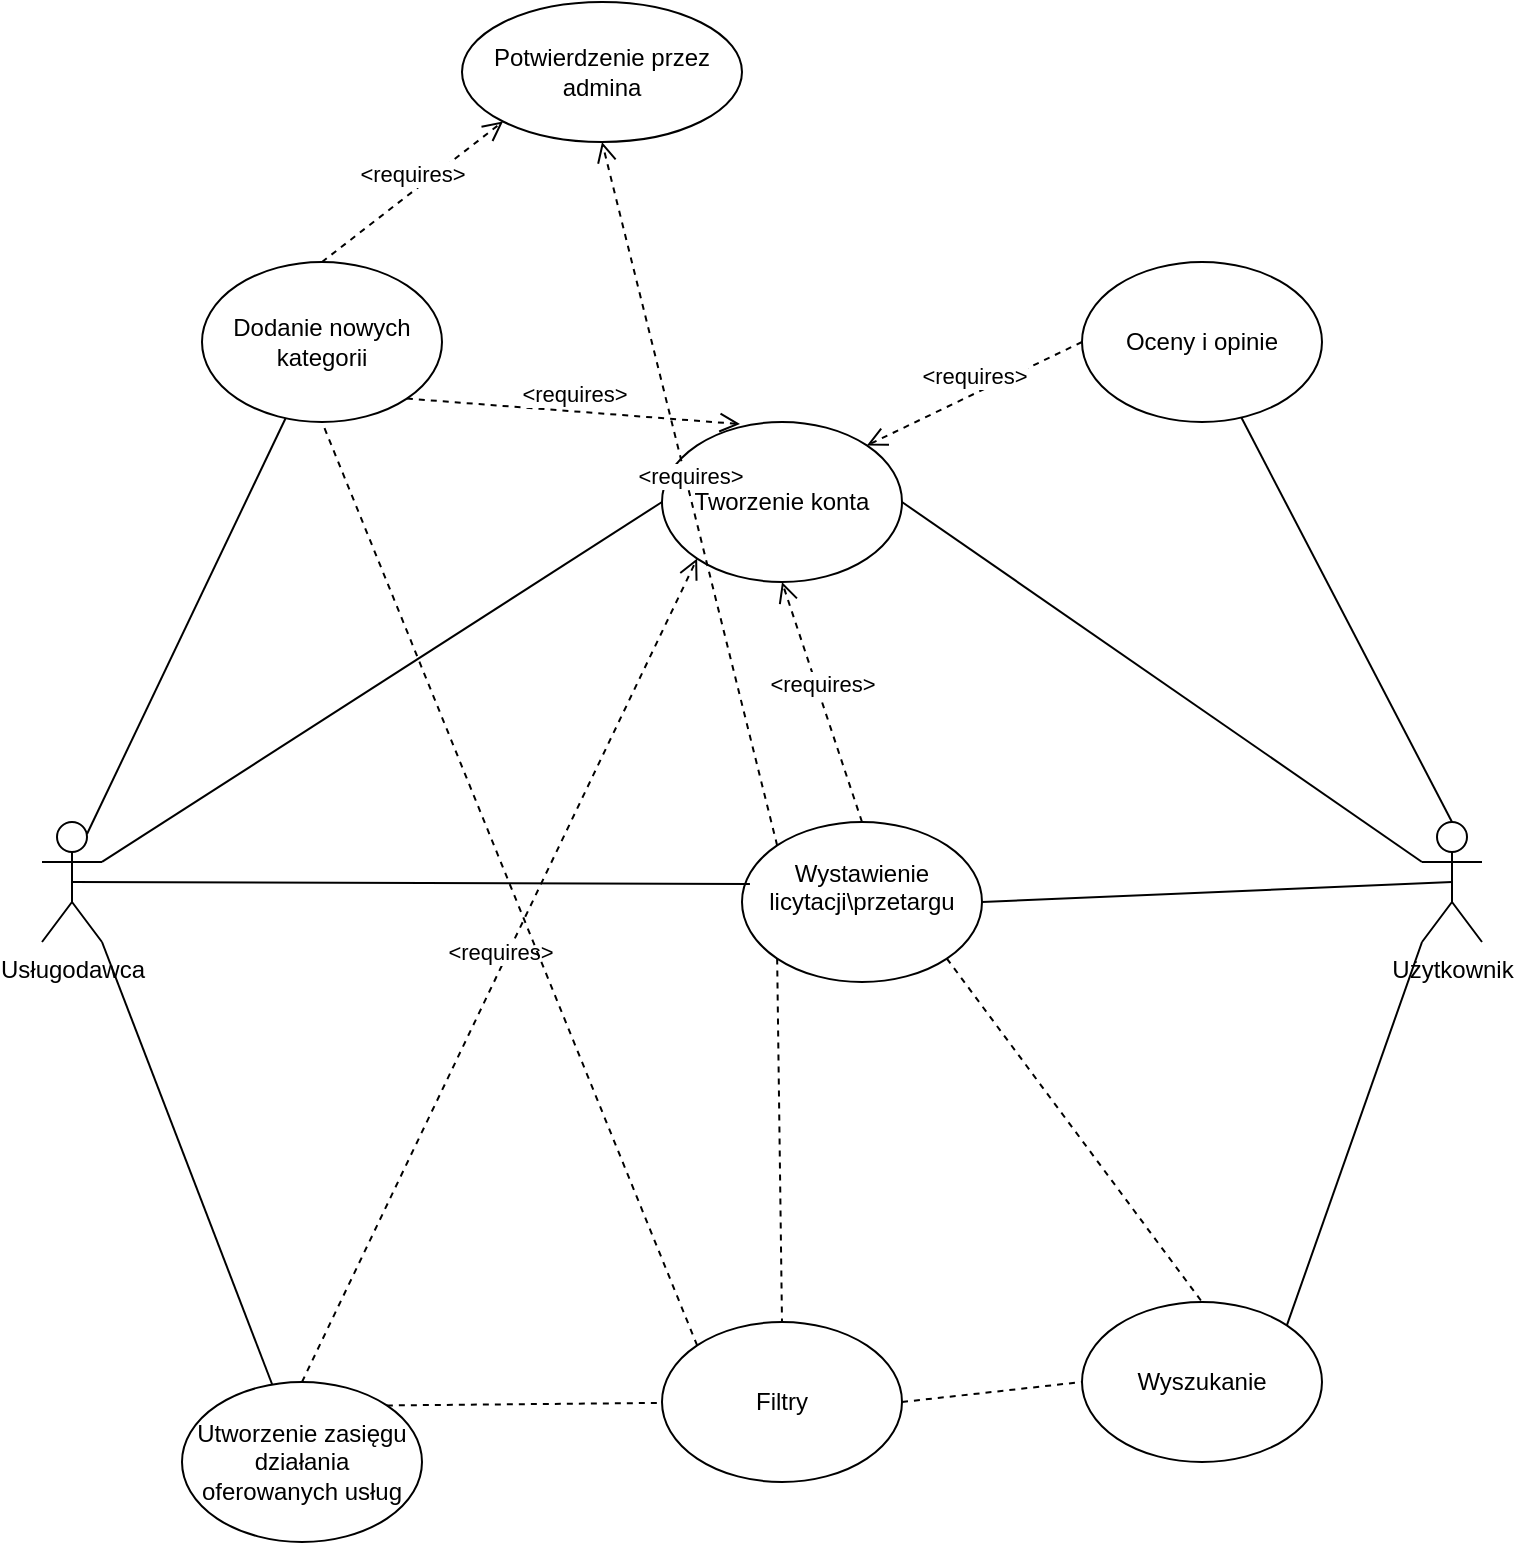 <mxfile version="12.4.2" type="github" pages="1">
  <diagram id="X4KtPScDE5aJx_dzZ8nU" name="Page-1">
    <mxGraphModel dx="1422" dy="791" grid="1" gridSize="10" guides="1" tooltips="1" connect="1" arrows="1" fold="1" page="1" pageScale="1" pageWidth="827" pageHeight="1169" math="0" shadow="0">
      <root>
        <mxCell id="0"/>
        <mxCell id="1" parent="0"/>
        <mxCell id="VTKftnoG7H33NL0N4lO0-1" value="Usługodawca" style="shape=umlActor;verticalLabelPosition=bottom;labelBackgroundColor=#ffffff;verticalAlign=top;html=1;outlineConnect=0;" parent="1" vertex="1">
          <mxGeometry x="80" y="440" width="30" height="60" as="geometry"/>
        </mxCell>
        <mxCell id="VTKftnoG7H33NL0N4lO0-3" value="Tworzenie konta" style="ellipse;whiteSpace=wrap;html=1;" parent="1" vertex="1">
          <mxGeometry x="390" y="240" width="120" height="80" as="geometry"/>
        </mxCell>
        <mxCell id="VTKftnoG7H33NL0N4lO0-4" value="Dodanie nowych kategorii" style="ellipse;whiteSpace=wrap;html=1;" parent="1" vertex="1">
          <mxGeometry x="160" y="160" width="120" height="80" as="geometry"/>
        </mxCell>
        <mxCell id="VTKftnoG7H33NL0N4lO0-5" value="Utworzenie zasięgu działania oferowanych usług" style="ellipse;whiteSpace=wrap;html=1;" parent="1" vertex="1">
          <mxGeometry x="150" y="720" width="120" height="80" as="geometry"/>
        </mxCell>
        <mxCell id="VTKftnoG7H33NL0N4lO0-6" value="Użytkownik" style="shape=umlActor;verticalLabelPosition=bottom;labelBackgroundColor=#ffffff;verticalAlign=top;html=1;outlineConnect=0;" parent="1" vertex="1">
          <mxGeometry x="770" y="440" width="30" height="60" as="geometry"/>
        </mxCell>
        <mxCell id="VTKftnoG7H33NL0N4lO0-7" value="Oceny i opinie" style="ellipse;whiteSpace=wrap;html=1;" parent="1" vertex="1">
          <mxGeometry x="600" y="160" width="120" height="80" as="geometry"/>
        </mxCell>
        <mxCell id="pVavtnSqjncw0e83FAwv-25" style="edgeStyle=orthogonalEdgeStyle;rounded=0;orthogonalLoop=1;jettySize=auto;html=1;exitX=0.5;exitY=1;exitDx=0;exitDy=0;" parent="1" source="VTKftnoG7H33NL0N4lO0-8" edge="1">
          <mxGeometry relative="1" as="geometry">
            <mxPoint x="660" y="760" as="targetPoint"/>
          </mxGeometry>
        </mxCell>
        <mxCell id="VTKftnoG7H33NL0N4lO0-8" value="Wyszukanie" style="ellipse;whiteSpace=wrap;html=1;" parent="1" vertex="1">
          <mxGeometry x="600" y="680" width="120" height="80" as="geometry"/>
        </mxCell>
        <mxCell id="pVavtnSqjncw0e83FAwv-1" value="" style="endArrow=none;html=1;entryX=1;entryY=1;entryDx=0;entryDy=0;entryPerimeter=0;" parent="1" source="VTKftnoG7H33NL0N4lO0-5" target="VTKftnoG7H33NL0N4lO0-1" edge="1">
          <mxGeometry width="50" height="50" relative="1" as="geometry">
            <mxPoint x="60" y="810" as="sourcePoint"/>
            <mxPoint x="110" y="760" as="targetPoint"/>
          </mxGeometry>
        </mxCell>
        <mxCell id="pVavtnSqjncw0e83FAwv-2" value="" style="endArrow=none;html=1;entryX=0.75;entryY=0.1;entryDx=0;entryDy=0;entryPerimeter=0;" parent="1" source="VTKftnoG7H33NL0N4lO0-4" target="VTKftnoG7H33NL0N4lO0-1" edge="1">
          <mxGeometry width="50" height="50" relative="1" as="geometry">
            <mxPoint x="60" y="810" as="sourcePoint"/>
            <mxPoint x="110" y="760" as="targetPoint"/>
          </mxGeometry>
        </mxCell>
        <mxCell id="pVavtnSqjncw0e83FAwv-3" value="" style="endArrow=none;html=1;entryX=0;entryY=1;entryDx=0;entryDy=0;entryPerimeter=0;exitX=1;exitY=0;exitDx=0;exitDy=0;" parent="1" source="VTKftnoG7H33NL0N4lO0-8" target="VTKftnoG7H33NL0N4lO0-6" edge="1">
          <mxGeometry width="50" height="50" relative="1" as="geometry">
            <mxPoint x="680" y="540" as="sourcePoint"/>
            <mxPoint x="730" y="450" as="targetPoint"/>
          </mxGeometry>
        </mxCell>
        <mxCell id="pVavtnSqjncw0e83FAwv-4" value="" style="endArrow=none;html=1;entryX=0.5;entryY=0;entryDx=0;entryDy=0;entryPerimeter=0;" parent="1" source="VTKftnoG7H33NL0N4lO0-7" target="VTKftnoG7H33NL0N4lO0-6" edge="1">
          <mxGeometry width="50" height="50" relative="1" as="geometry">
            <mxPoint x="60" y="810" as="sourcePoint"/>
            <mxPoint x="110" y="760" as="targetPoint"/>
          </mxGeometry>
        </mxCell>
        <mxCell id="pVavtnSqjncw0e83FAwv-5" value="" style="endArrow=none;html=1;entryX=1;entryY=0.333;entryDx=0;entryDy=0;entryPerimeter=0;exitX=0;exitY=0.5;exitDx=0;exitDy=0;" parent="1" source="VTKftnoG7H33NL0N4lO0-3" target="VTKftnoG7H33NL0N4lO0-1" edge="1">
          <mxGeometry width="50" height="50" relative="1" as="geometry">
            <mxPoint x="60" y="810" as="sourcePoint"/>
            <mxPoint x="110" y="760" as="targetPoint"/>
          </mxGeometry>
        </mxCell>
        <mxCell id="pVavtnSqjncw0e83FAwv-7" value="" style="endArrow=none;html=1;entryX=0;entryY=0.333;entryDx=0;entryDy=0;entryPerimeter=0;exitX=1;exitY=0.5;exitDx=0;exitDy=0;" parent="1" source="VTKftnoG7H33NL0N4lO0-3" target="VTKftnoG7H33NL0N4lO0-6" edge="1">
          <mxGeometry width="50" height="50" relative="1" as="geometry">
            <mxPoint x="60" y="810" as="sourcePoint"/>
            <mxPoint x="110" y="760" as="targetPoint"/>
          </mxGeometry>
        </mxCell>
        <mxCell id="pVavtnSqjncw0e83FAwv-10" value="&amp;lt;requires&amp;gt;" style="html=1;verticalAlign=bottom;endArrow=open;dashed=1;endSize=8;exitX=1;exitY=1;exitDx=0;exitDy=0;entryX=0.325;entryY=0.013;entryDx=0;entryDy=0;entryPerimeter=0;" parent="1" source="VTKftnoG7H33NL0N4lO0-4" target="VTKftnoG7H33NL0N4lO0-3" edge="1">
          <mxGeometry relative="1" as="geometry">
            <mxPoint x="140" y="710" as="sourcePoint"/>
            <mxPoint x="60" y="710" as="targetPoint"/>
          </mxGeometry>
        </mxCell>
        <mxCell id="0DhYK3gLRi87V5UBloDc-1" value="&lt;div&gt;Wystawienie &lt;br&gt;&lt;/div&gt;&lt;div&gt;licytacji\przetargu&lt;/div&gt;&lt;div&gt;&lt;br&gt;&lt;/div&gt;" style="ellipse;whiteSpace=wrap;html=1;" parent="1" vertex="1">
          <mxGeometry x="430" y="440" width="120" height="80" as="geometry"/>
        </mxCell>
        <mxCell id="pVavtnSqjncw0e83FAwv-11" value="&amp;lt;requires&amp;gt;" style="html=1;verticalAlign=bottom;endArrow=open;dashed=1;endSize=8;exitX=0.5;exitY=0;exitDx=0;exitDy=0;entryX=0;entryY=1;entryDx=0;entryDy=0;" parent="1" source="VTKftnoG7H33NL0N4lO0-5" target="VTKftnoG7H33NL0N4lO0-3" edge="1">
          <mxGeometry relative="1" as="geometry">
            <mxPoint x="140" y="740" as="sourcePoint"/>
            <mxPoint x="60" y="740" as="targetPoint"/>
          </mxGeometry>
        </mxCell>
        <mxCell id="0DhYK3gLRi87V5UBloDc-2" value="" style="endArrow=none;html=1;entryX=0.033;entryY=0.388;entryDx=0;entryDy=0;entryPerimeter=0;exitX=0.5;exitY=0.5;exitDx=0;exitDy=0;exitPerimeter=0;" parent="1" source="VTKftnoG7H33NL0N4lO0-1" target="0DhYK3gLRi87V5UBloDc-1" edge="1">
          <mxGeometry width="50" height="50" relative="1" as="geometry">
            <mxPoint x="60" y="840" as="sourcePoint"/>
            <mxPoint x="110" y="790" as="targetPoint"/>
          </mxGeometry>
        </mxCell>
        <mxCell id="0DhYK3gLRi87V5UBloDc-3" value="" style="endArrow=none;html=1;entryX=0.5;entryY=0.5;entryDx=0;entryDy=0;entryPerimeter=0;exitX=1;exitY=0.5;exitDx=0;exitDy=0;" parent="1" source="0DhYK3gLRi87V5UBloDc-1" target="VTKftnoG7H33NL0N4lO0-6" edge="1">
          <mxGeometry width="50" height="50" relative="1" as="geometry">
            <mxPoint x="60" y="840" as="sourcePoint"/>
            <mxPoint x="110" y="790" as="targetPoint"/>
          </mxGeometry>
        </mxCell>
        <mxCell id="0DhYK3gLRi87V5UBloDc-4" value="" style="endArrow=none;dashed=1;html=1;entryX=0.5;entryY=0;entryDx=0;entryDy=0;exitX=1;exitY=1;exitDx=0;exitDy=0;" parent="1" source="0DhYK3gLRi87V5UBloDc-1" target="VTKftnoG7H33NL0N4lO0-8" edge="1">
          <mxGeometry width="50" height="50" relative="1" as="geometry">
            <mxPoint x="60" y="810" as="sourcePoint"/>
            <mxPoint x="110" y="760" as="targetPoint"/>
          </mxGeometry>
        </mxCell>
        <mxCell id="0DhYK3gLRi87V5UBloDc-6" value="Filtry" style="ellipse;whiteSpace=wrap;html=1;" parent="1" vertex="1">
          <mxGeometry x="390" y="690" width="120" height="80" as="geometry"/>
        </mxCell>
        <mxCell id="0DhYK3gLRi87V5UBloDc-8" value="" style="endArrow=none;dashed=1;html=1;exitX=1;exitY=0;exitDx=0;exitDy=0;" parent="1" source="VTKftnoG7H33NL0N4lO0-5" target="0DhYK3gLRi87V5UBloDc-6" edge="1">
          <mxGeometry width="50" height="50" relative="1" as="geometry">
            <mxPoint x="60" y="840" as="sourcePoint"/>
            <mxPoint x="110" y="790" as="targetPoint"/>
          </mxGeometry>
        </mxCell>
        <mxCell id="0DhYK3gLRi87V5UBloDc-9" value="" style="endArrow=none;dashed=1;html=1;entryX=0.5;entryY=0;entryDx=0;entryDy=0;exitX=0;exitY=1;exitDx=0;exitDy=0;" parent="1" source="0DhYK3gLRi87V5UBloDc-1" target="0DhYK3gLRi87V5UBloDc-6" edge="1">
          <mxGeometry width="50" height="50" relative="1" as="geometry">
            <mxPoint x="60" y="840" as="sourcePoint"/>
            <mxPoint x="110" y="790" as="targetPoint"/>
          </mxGeometry>
        </mxCell>
        <mxCell id="0DhYK3gLRi87V5UBloDc-14" value="" style="endArrow=none;dashed=1;html=1;entryX=0;entryY=0.5;entryDx=0;entryDy=0;exitX=1;exitY=0.5;exitDx=0;exitDy=0;" parent="1" source="0DhYK3gLRi87V5UBloDc-6" target="VTKftnoG7H33NL0N4lO0-8" edge="1">
          <mxGeometry width="50" height="50" relative="1" as="geometry">
            <mxPoint x="60" y="890" as="sourcePoint"/>
            <mxPoint x="110" y="840" as="targetPoint"/>
          </mxGeometry>
        </mxCell>
        <mxCell id="pVavtnSqjncw0e83FAwv-17" value="" style="endArrow=none;dashed=1;html=1;entryX=0.5;entryY=1;entryDx=0;entryDy=0;exitX=0;exitY=0;exitDx=0;exitDy=0;" parent="1" source="0DhYK3gLRi87V5UBloDc-6" target="VTKftnoG7H33NL0N4lO0-4" edge="1">
          <mxGeometry width="50" height="50" relative="1" as="geometry">
            <mxPoint x="60" y="890" as="sourcePoint"/>
            <mxPoint x="110" y="840" as="targetPoint"/>
          </mxGeometry>
        </mxCell>
        <mxCell id="pVavtnSqjncw0e83FAwv-19" value="&amp;lt;requires&amp;gt;" style="html=1;verticalAlign=bottom;endArrow=open;dashed=1;endSize=8;entryX=0.5;entryY=1;entryDx=0;entryDy=0;exitX=0.5;exitY=0;exitDx=0;exitDy=0;" parent="1" source="0DhYK3gLRi87V5UBloDc-1" target="VTKftnoG7H33NL0N4lO0-3" edge="1">
          <mxGeometry relative="1" as="geometry">
            <mxPoint x="140" y="840" as="sourcePoint"/>
            <mxPoint x="60" y="840" as="targetPoint"/>
          </mxGeometry>
        </mxCell>
        <mxCell id="pVavtnSqjncw0e83FAwv-22" value="&amp;lt;requires&amp;gt;" style="html=1;verticalAlign=bottom;endArrow=open;dashed=1;endSize=8;entryX=1;entryY=0;entryDx=0;entryDy=0;exitX=0;exitY=0.5;exitDx=0;exitDy=0;" parent="1" source="VTKftnoG7H33NL0N4lO0-7" target="VTKftnoG7H33NL0N4lO0-3" edge="1">
          <mxGeometry relative="1" as="geometry">
            <mxPoint x="140" y="840" as="sourcePoint"/>
            <mxPoint x="60" y="840" as="targetPoint"/>
          </mxGeometry>
        </mxCell>
        <mxCell id="pVavtnSqjncw0e83FAwv-23" value="Potwierdzenie przez admina" style="ellipse;whiteSpace=wrap;html=1;" parent="1" vertex="1">
          <mxGeometry x="290" y="30" width="140" height="70" as="geometry"/>
        </mxCell>
        <mxCell id="pVavtnSqjncw0e83FAwv-24" value="&amp;lt;requires&amp;gt;" style="html=1;verticalAlign=bottom;endArrow=open;dashed=1;endSize=8;entryX=0;entryY=1;entryDx=0;entryDy=0;exitX=0.5;exitY=0;exitDx=0;exitDy=0;" parent="1" source="VTKftnoG7H33NL0N4lO0-4" target="pVavtnSqjncw0e83FAwv-23" edge="1">
          <mxGeometry relative="1" as="geometry">
            <mxPoint x="350" y="140" as="sourcePoint"/>
            <mxPoint x="270" y="140" as="targetPoint"/>
          </mxGeometry>
        </mxCell>
        <mxCell id="mBskaRo_Ft7Vnl39dQsI-1" value="&amp;lt;requires&amp;gt;" style="html=1;verticalAlign=bottom;endArrow=open;dashed=1;endSize=8;entryX=0.5;entryY=1;entryDx=0;entryDy=0;exitX=0;exitY=0;exitDx=0;exitDy=0;" edge="1" parent="1" source="0DhYK3gLRi87V5UBloDc-1" target="pVavtnSqjncw0e83FAwv-23">
          <mxGeometry relative="1" as="geometry">
            <mxPoint x="230" y="170" as="sourcePoint"/>
            <mxPoint x="320.503" y="99.749" as="targetPoint"/>
          </mxGeometry>
        </mxCell>
      </root>
    </mxGraphModel>
  </diagram>
</mxfile>
